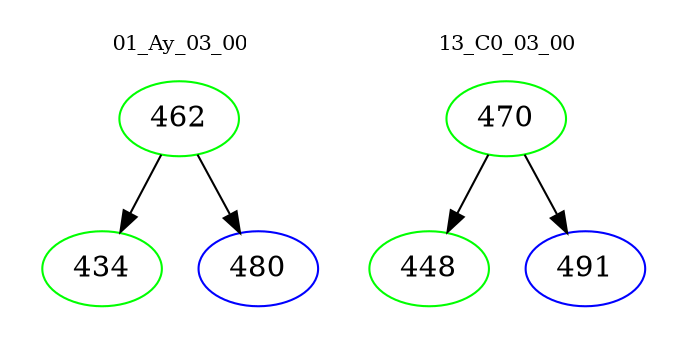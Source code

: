 digraph{
subgraph cluster_0 {
color = white
label = "01_Ay_03_00";
fontsize=10;
T0_462 [label="462", color="green"]
T0_462 -> T0_434 [color="black"]
T0_434 [label="434", color="green"]
T0_462 -> T0_480 [color="black"]
T0_480 [label="480", color="blue"]
}
subgraph cluster_1 {
color = white
label = "13_C0_03_00";
fontsize=10;
T1_470 [label="470", color="green"]
T1_470 -> T1_448 [color="black"]
T1_448 [label="448", color="green"]
T1_470 -> T1_491 [color="black"]
T1_491 [label="491", color="blue"]
}
}
